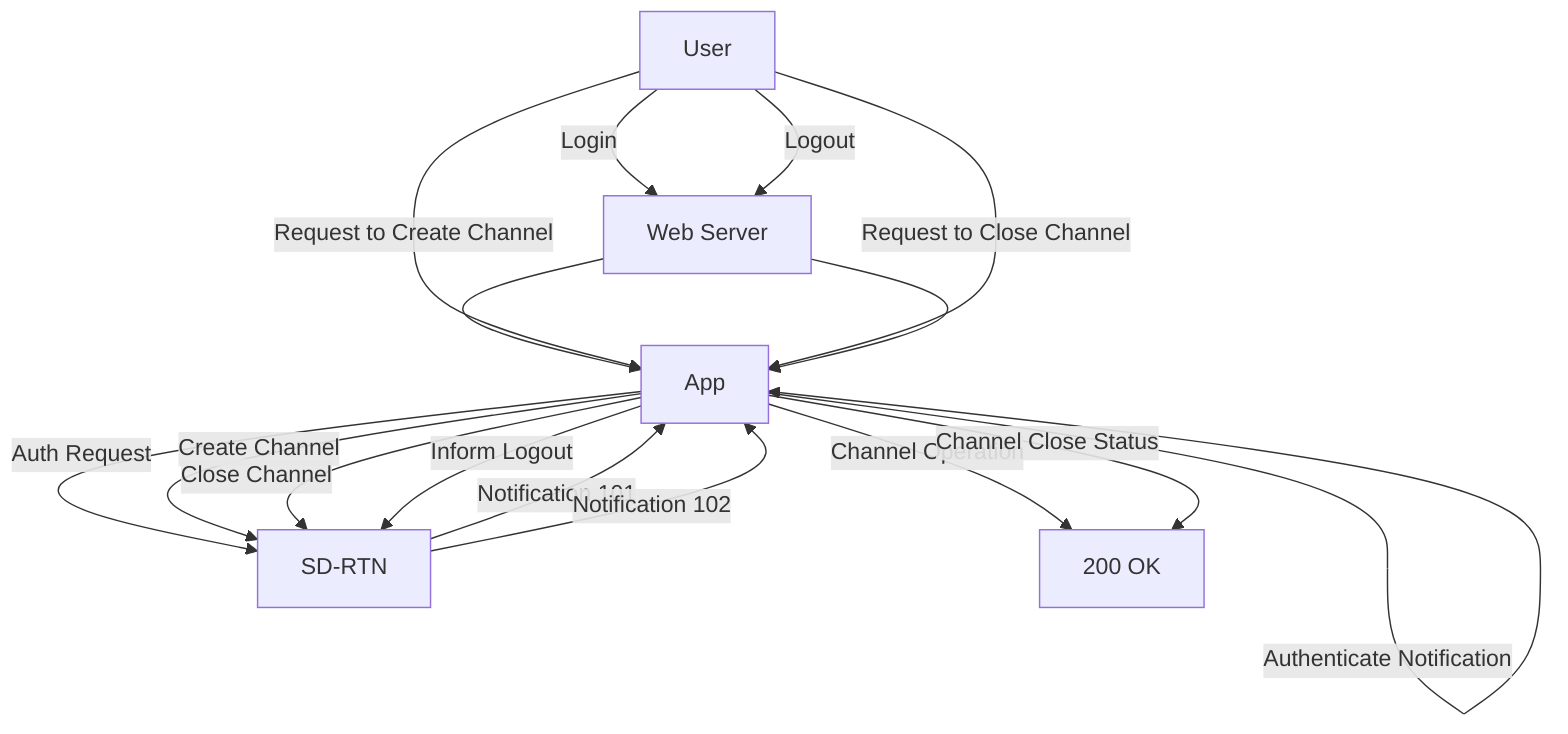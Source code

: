 flowchart TD
    A[User] -->|Login| B[Web Server]
    B --> C[App]
    C -->|Auth Request| D[SD-RTN]
    A -->|Request to Create Channel| C
    C -->|Create Channel| D
    D -->|Notification 101| C
    C -->|Authenticate Notification| C
    C -->|Channel Operation| E[200 OK]
    A -->|Request to Close Channel| C
    C -->|Close Channel| D
    D -->|Notification 102| C
    C -->|Authenticate Notification| C
    C -->|Channel Close Status| E
    A -->|Logout| B
    B --> C
    C -->|Inform Logout| D